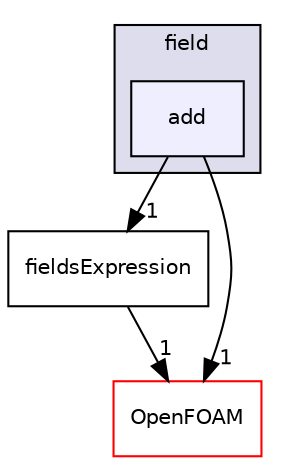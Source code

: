 digraph "src/functionObjects/field/add" {
  bgcolor=transparent;
  compound=true
  node [ fontsize="10", fontname="Helvetica"];
  edge [ labelfontsize="10", labelfontname="Helvetica"];
  subgraph clusterdir_bae024cac12ddc6733a616261920a91f {
    graph [ bgcolor="#ddddee", pencolor="black", label="field" fontname="Helvetica", fontsize="10", URL="dir_bae024cac12ddc6733a616261920a91f.html"]
  dir_7dd49da19b7db274d3a7e1445c3a1de5 [shape=box, label="add", style="filled", fillcolor="#eeeeff", pencolor="black", URL="dir_7dd49da19b7db274d3a7e1445c3a1de5.html"];
  }
  dir_31530b358c81117a0befe1f1871bce3b [shape=box label="fieldsExpression" URL="dir_31530b358c81117a0befe1f1871bce3b.html"];
  dir_c5473ff19b20e6ec4dfe5c310b3778a8 [shape=box label="OpenFOAM" color="red" URL="dir_c5473ff19b20e6ec4dfe5c310b3778a8.html"];
  dir_7dd49da19b7db274d3a7e1445c3a1de5->dir_31530b358c81117a0befe1f1871bce3b [headlabel="1", labeldistance=1.5 headhref="dir_001260_001286.html"];
  dir_7dd49da19b7db274d3a7e1445c3a1de5->dir_c5473ff19b20e6ec4dfe5c310b3778a8 [headlabel="1", labeldistance=1.5 headhref="dir_001260_002151.html"];
  dir_31530b358c81117a0befe1f1871bce3b->dir_c5473ff19b20e6ec4dfe5c310b3778a8 [headlabel="1", labeldistance=1.5 headhref="dir_001286_002151.html"];
}
